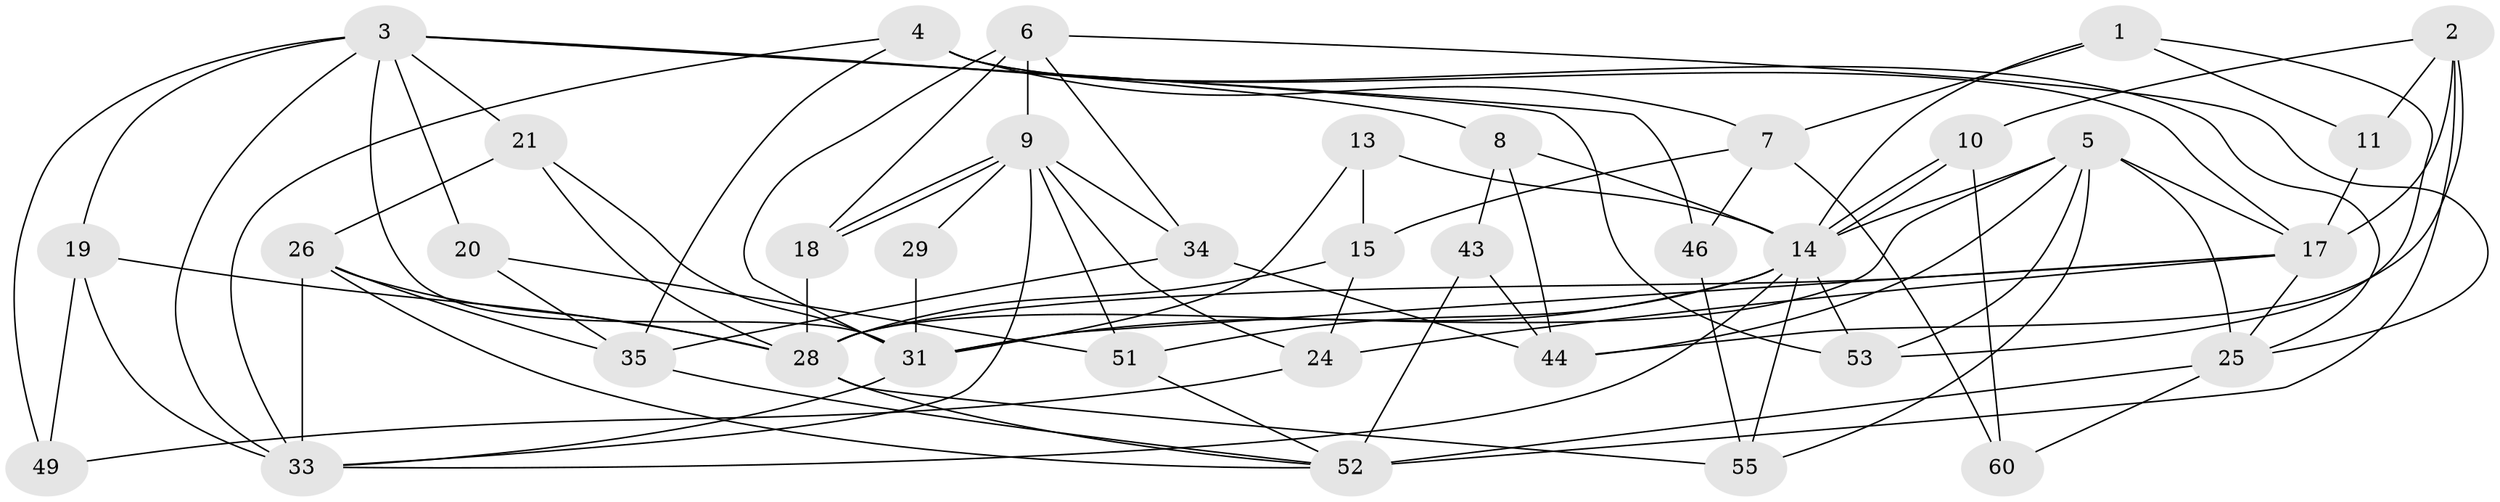 // original degree distribution, {3: 0.26666666666666666, 7: 0.08333333333333333, 4: 0.4, 2: 0.1, 6: 0.06666666666666667, 5: 0.08333333333333333}
// Generated by graph-tools (version 1.1) at 2025/11/02/27/25 16:11:21]
// undirected, 37 vertices, 93 edges
graph export_dot {
graph [start="1"]
  node [color=gray90,style=filled];
  1 [super="+16"];
  2 [super="+32"];
  3 [super="+38"];
  4 [super="+41"];
  5 [super="+58"];
  6 [super="+23"];
  7 [super="+50"];
  8 [super="+37"];
  9 [super="+30"];
  10 [super="+12"];
  11;
  13;
  14 [super="+45"];
  15 [super="+22"];
  17 [super="+42"];
  18;
  19;
  20;
  21;
  24;
  25 [super="+57"];
  26 [super="+27"];
  28 [super="+39"];
  29;
  31 [super="+40"];
  33 [super="+36"];
  34 [super="+48"];
  35 [super="+47"];
  43;
  44 [super="+56"];
  46;
  49;
  51;
  52 [super="+59"];
  53 [super="+54"];
  55;
  60;
  1 -- 11;
  1 -- 53;
  1 -- 14;
  1 -- 7;
  2 -- 11;
  2 -- 52;
  2 -- 17;
  2 -- 10;
  2 -- 44;
  3 -- 20;
  3 -- 21;
  3 -- 49;
  3 -- 31;
  3 -- 33;
  3 -- 19;
  3 -- 46;
  3 -- 53;
  3 -- 8;
  4 -- 17;
  4 -- 7;
  4 -- 25;
  4 -- 33;
  4 -- 35;
  5 -- 55;
  5 -- 44;
  5 -- 53;
  5 -- 17;
  5 -- 28;
  5 -- 14;
  5 -- 25;
  6 -- 31;
  6 -- 9 [weight=2];
  6 -- 18;
  6 -- 34;
  6 -- 25;
  7 -- 60 [weight=2];
  7 -- 46;
  7 -- 15;
  8 -- 14;
  8 -- 43;
  8 -- 44;
  9 -- 18;
  9 -- 18;
  9 -- 24;
  9 -- 29;
  9 -- 51;
  9 -- 33;
  9 -- 34;
  10 -- 14;
  10 -- 14;
  10 -- 60;
  11 -- 17;
  13 -- 31;
  13 -- 15;
  13 -- 14;
  14 -- 31;
  14 -- 33;
  14 -- 51;
  14 -- 53;
  14 -- 55;
  15 -- 24;
  15 -- 28;
  17 -- 24;
  17 -- 31;
  17 -- 28;
  17 -- 25;
  18 -- 28;
  19 -- 49;
  19 -- 28;
  19 -- 33;
  20 -- 35;
  20 -- 51;
  21 -- 26;
  21 -- 31;
  21 -- 28;
  24 -- 49;
  25 -- 52 [weight=2];
  25 -- 60;
  26 -- 28;
  26 -- 33;
  26 -- 35;
  26 -- 52;
  28 -- 55;
  28 -- 52;
  29 -- 31;
  31 -- 33;
  34 -- 35 [weight=2];
  34 -- 44;
  35 -- 52;
  43 -- 52;
  43 -- 44;
  46 -- 55;
  51 -- 52;
}
